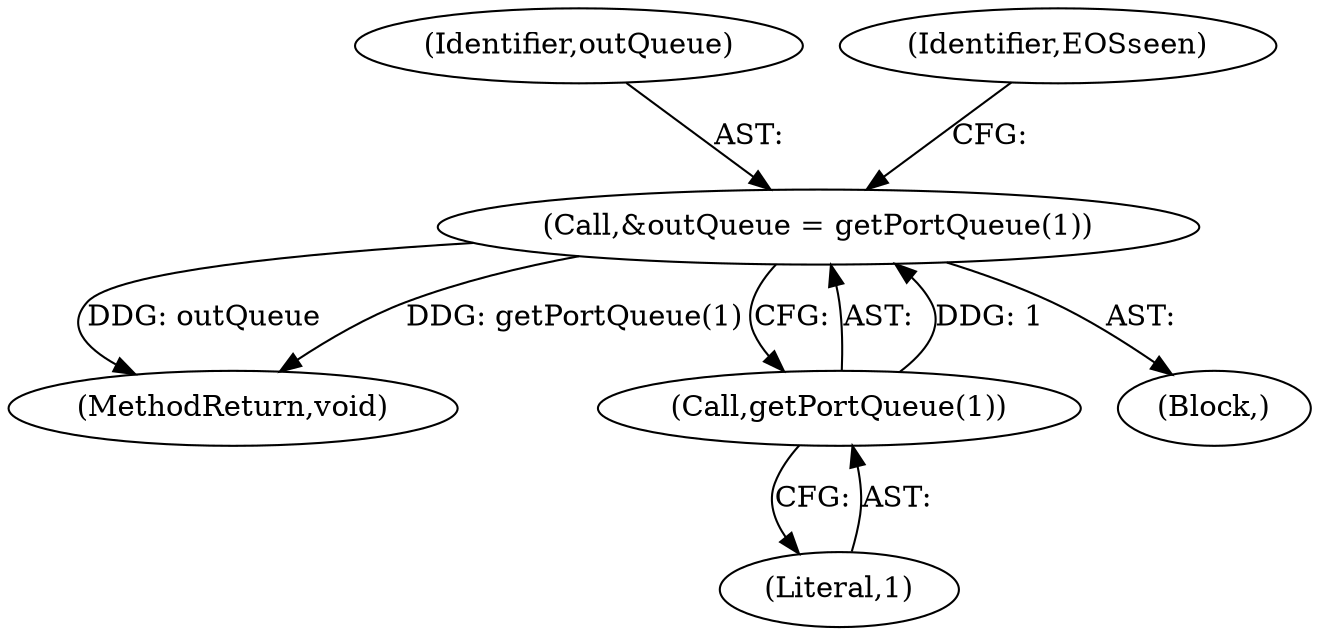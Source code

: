 digraph "0_Android_5a6788730acfc6fd8f4a6ef89d2c376572a26b55@pointer" {
"1000116" [label="(Call,&outQueue = getPortQueue(1))"];
"1000118" [label="(Call,getPortQueue(1))"];
"1000117" [label="(Identifier,outQueue)"];
"1000122" [label="(Identifier,EOSseen)"];
"1000409" [label="(MethodReturn,void)"];
"1000119" [label="(Literal,1)"];
"1000103" [label="(Block,)"];
"1000116" [label="(Call,&outQueue = getPortQueue(1))"];
"1000118" [label="(Call,getPortQueue(1))"];
"1000116" -> "1000103"  [label="AST: "];
"1000116" -> "1000118"  [label="CFG: "];
"1000117" -> "1000116"  [label="AST: "];
"1000118" -> "1000116"  [label="AST: "];
"1000122" -> "1000116"  [label="CFG: "];
"1000116" -> "1000409"  [label="DDG: outQueue"];
"1000116" -> "1000409"  [label="DDG: getPortQueue(1)"];
"1000118" -> "1000116"  [label="DDG: 1"];
"1000118" -> "1000119"  [label="CFG: "];
"1000119" -> "1000118"  [label="AST: "];
}

